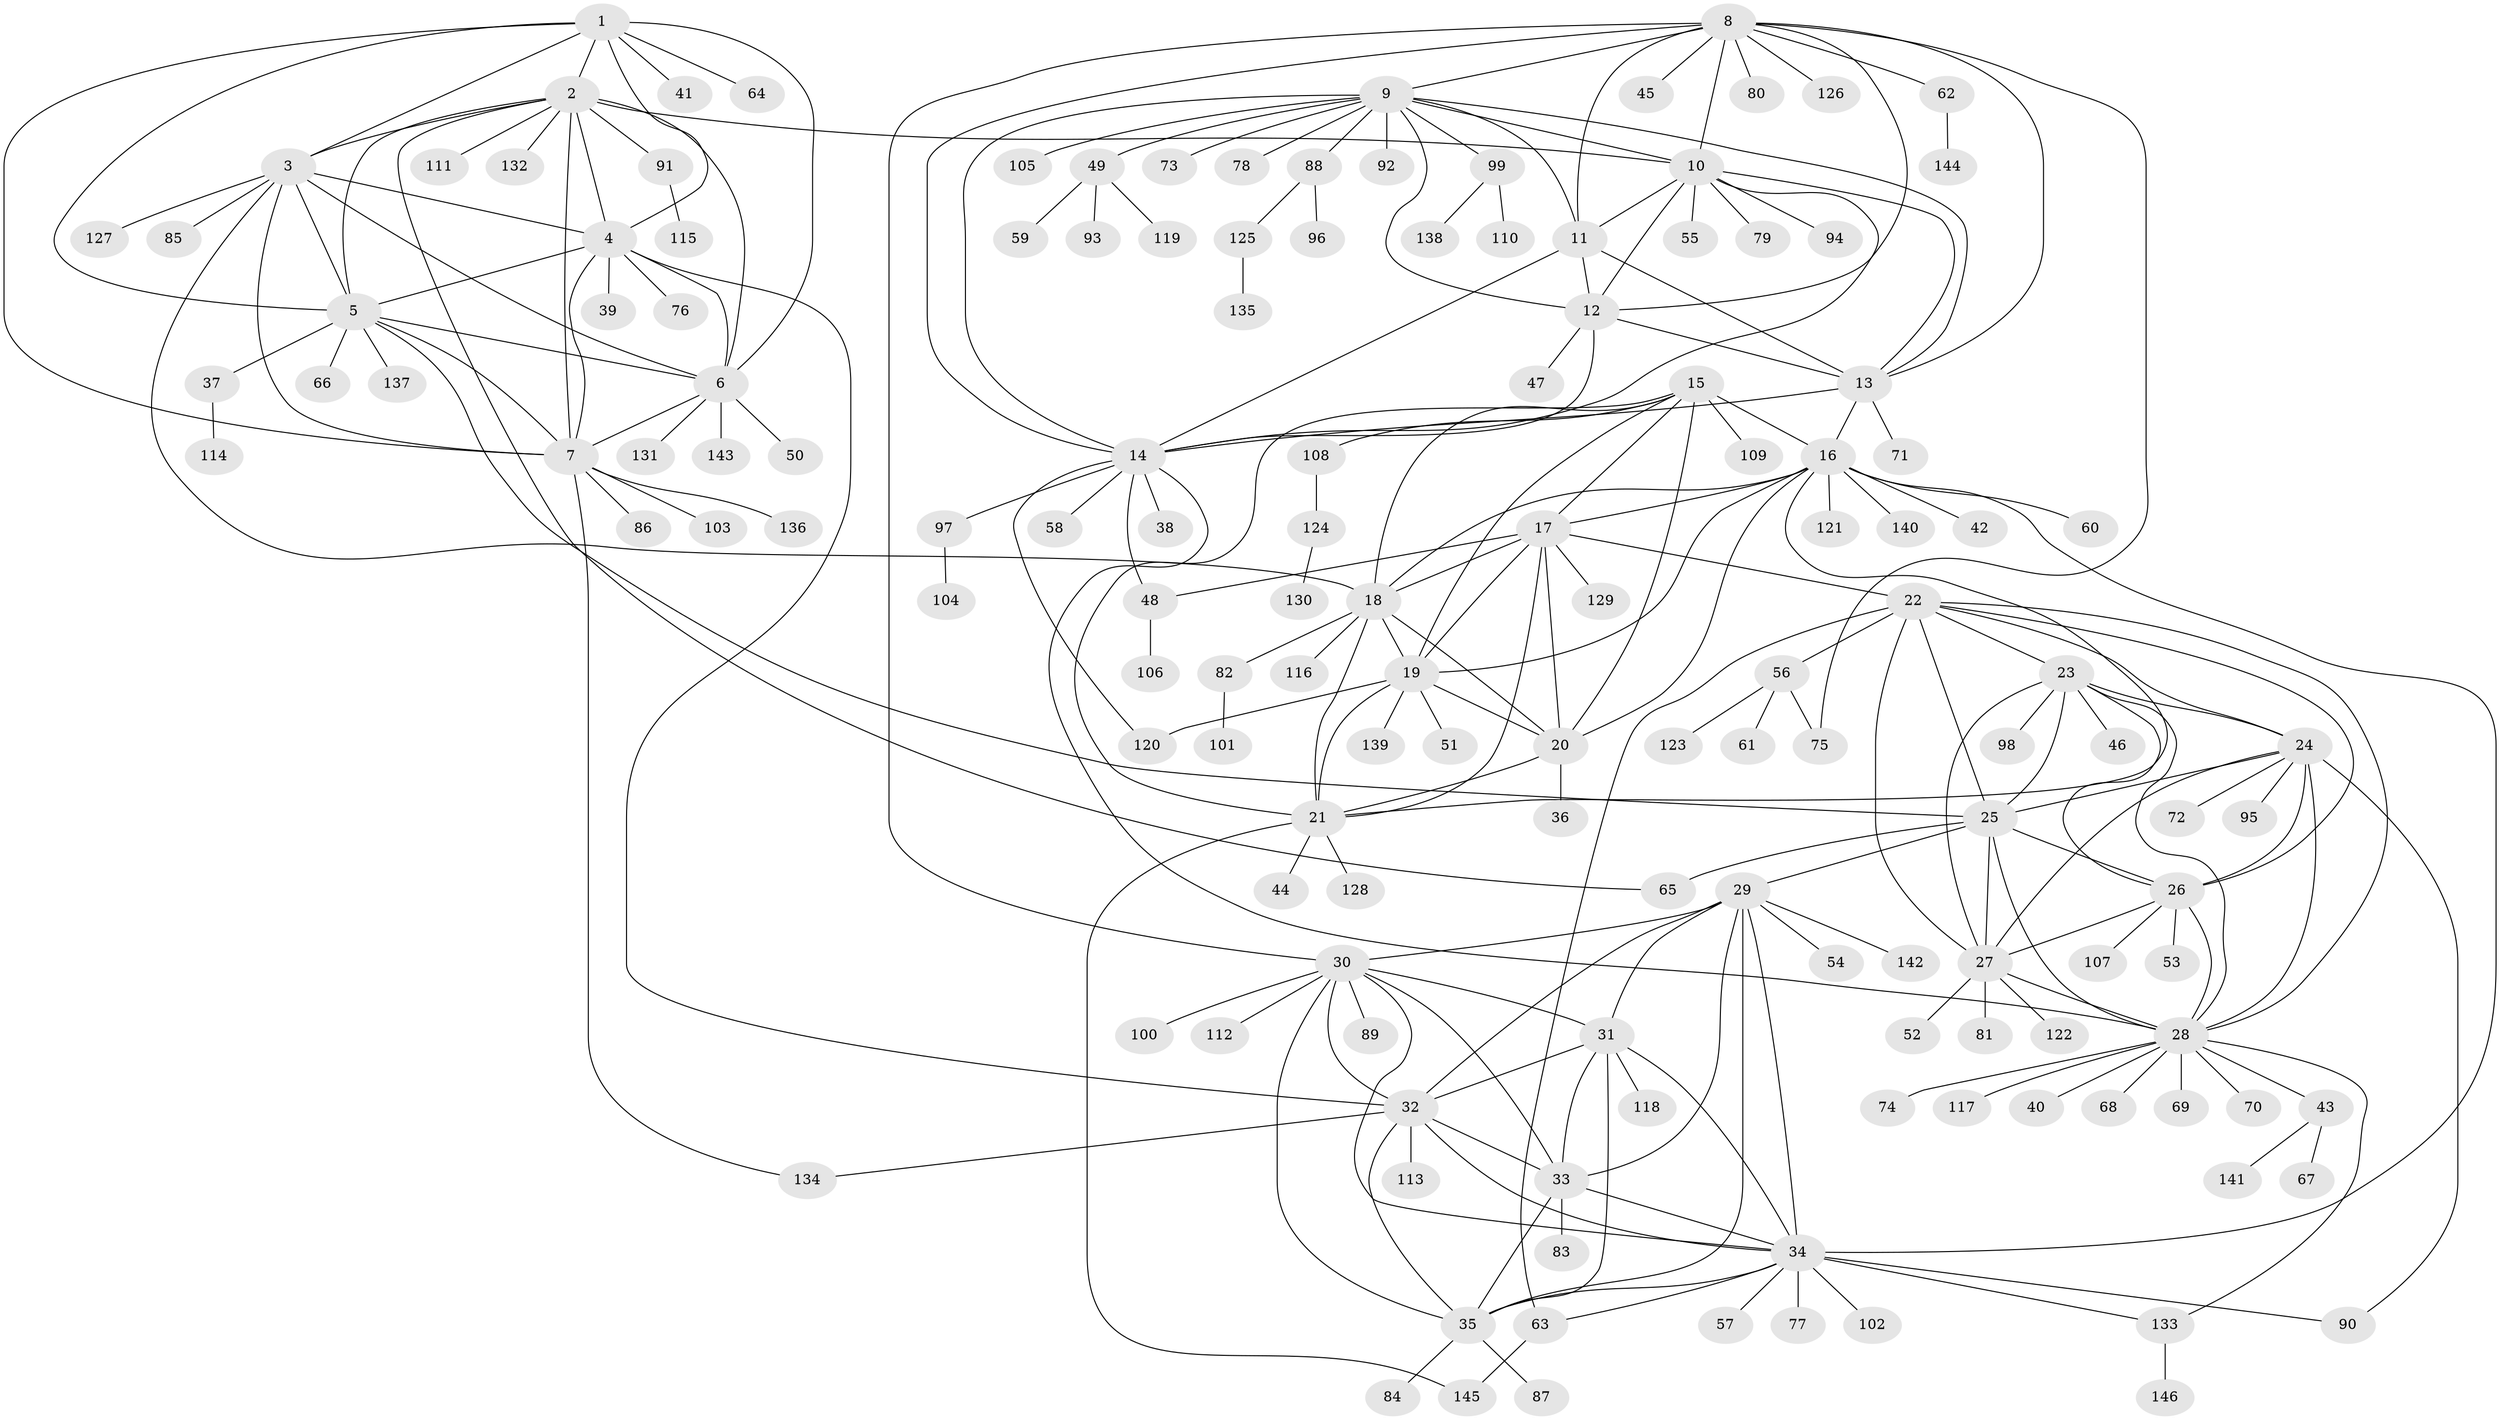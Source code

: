 // coarse degree distribution, {7: 0.034482758620689655, 10: 0.022988505747126436, 8: 0.05747126436781609, 9: 0.022988505747126436, 12: 0.022988505747126436, 5: 0.011494252873563218, 4: 0.011494252873563218, 6: 0.06896551724137931, 3: 0.022988505747126436, 15: 0.011494252873563218, 1: 0.632183908045977, 2: 0.08045977011494253}
// Generated by graph-tools (version 1.1) at 2025/19/03/04/25 18:19:38]
// undirected, 146 vertices, 235 edges
graph export_dot {
graph [start="1"]
  node [color=gray90,style=filled];
  1;
  2;
  3;
  4;
  5;
  6;
  7;
  8;
  9;
  10;
  11;
  12;
  13;
  14;
  15;
  16;
  17;
  18;
  19;
  20;
  21;
  22;
  23;
  24;
  25;
  26;
  27;
  28;
  29;
  30;
  31;
  32;
  33;
  34;
  35;
  36;
  37;
  38;
  39;
  40;
  41;
  42;
  43;
  44;
  45;
  46;
  47;
  48;
  49;
  50;
  51;
  52;
  53;
  54;
  55;
  56;
  57;
  58;
  59;
  60;
  61;
  62;
  63;
  64;
  65;
  66;
  67;
  68;
  69;
  70;
  71;
  72;
  73;
  74;
  75;
  76;
  77;
  78;
  79;
  80;
  81;
  82;
  83;
  84;
  85;
  86;
  87;
  88;
  89;
  90;
  91;
  92;
  93;
  94;
  95;
  96;
  97;
  98;
  99;
  100;
  101;
  102;
  103;
  104;
  105;
  106;
  107;
  108;
  109;
  110;
  111;
  112;
  113;
  114;
  115;
  116;
  117;
  118;
  119;
  120;
  121;
  122;
  123;
  124;
  125;
  126;
  127;
  128;
  129;
  130;
  131;
  132;
  133;
  134;
  135;
  136;
  137;
  138;
  139;
  140;
  141;
  142;
  143;
  144;
  145;
  146;
  1 -- 2;
  1 -- 3;
  1 -- 4;
  1 -- 5;
  1 -- 6;
  1 -- 7;
  1 -- 41;
  1 -- 64;
  2 -- 3;
  2 -- 4;
  2 -- 5;
  2 -- 6;
  2 -- 7;
  2 -- 10;
  2 -- 65;
  2 -- 91;
  2 -- 111;
  2 -- 132;
  3 -- 4;
  3 -- 5;
  3 -- 6;
  3 -- 7;
  3 -- 18;
  3 -- 85;
  3 -- 127;
  4 -- 5;
  4 -- 6;
  4 -- 7;
  4 -- 32;
  4 -- 39;
  4 -- 76;
  5 -- 6;
  5 -- 7;
  5 -- 25;
  5 -- 37;
  5 -- 66;
  5 -- 137;
  6 -- 7;
  6 -- 50;
  6 -- 131;
  6 -- 143;
  7 -- 86;
  7 -- 103;
  7 -- 134;
  7 -- 136;
  8 -- 9;
  8 -- 10;
  8 -- 11;
  8 -- 12;
  8 -- 13;
  8 -- 14;
  8 -- 30;
  8 -- 45;
  8 -- 62;
  8 -- 75;
  8 -- 80;
  8 -- 126;
  9 -- 10;
  9 -- 11;
  9 -- 12;
  9 -- 13;
  9 -- 14;
  9 -- 49;
  9 -- 73;
  9 -- 78;
  9 -- 88;
  9 -- 92;
  9 -- 99;
  9 -- 105;
  10 -- 11;
  10 -- 12;
  10 -- 13;
  10 -- 14;
  10 -- 55;
  10 -- 79;
  10 -- 94;
  11 -- 12;
  11 -- 13;
  11 -- 14;
  12 -- 13;
  12 -- 14;
  12 -- 47;
  13 -- 14;
  13 -- 16;
  13 -- 71;
  14 -- 28;
  14 -- 38;
  14 -- 48;
  14 -- 58;
  14 -- 97;
  14 -- 120;
  15 -- 16;
  15 -- 17;
  15 -- 18;
  15 -- 19;
  15 -- 20;
  15 -- 21;
  15 -- 108;
  15 -- 109;
  16 -- 17;
  16 -- 18;
  16 -- 19;
  16 -- 20;
  16 -- 21;
  16 -- 34;
  16 -- 42;
  16 -- 60;
  16 -- 121;
  16 -- 140;
  17 -- 18;
  17 -- 19;
  17 -- 20;
  17 -- 21;
  17 -- 22;
  17 -- 48;
  17 -- 129;
  18 -- 19;
  18 -- 20;
  18 -- 21;
  18 -- 82;
  18 -- 116;
  19 -- 20;
  19 -- 21;
  19 -- 51;
  19 -- 120;
  19 -- 139;
  20 -- 21;
  20 -- 36;
  21 -- 44;
  21 -- 128;
  21 -- 145;
  22 -- 23;
  22 -- 24;
  22 -- 25;
  22 -- 26;
  22 -- 27;
  22 -- 28;
  22 -- 56;
  22 -- 63;
  23 -- 24;
  23 -- 25;
  23 -- 26;
  23 -- 27;
  23 -- 28;
  23 -- 46;
  23 -- 98;
  24 -- 25;
  24 -- 26;
  24 -- 27;
  24 -- 28;
  24 -- 72;
  24 -- 90;
  24 -- 95;
  25 -- 26;
  25 -- 27;
  25 -- 28;
  25 -- 29;
  25 -- 65;
  26 -- 27;
  26 -- 28;
  26 -- 53;
  26 -- 107;
  27 -- 28;
  27 -- 52;
  27 -- 81;
  27 -- 122;
  28 -- 40;
  28 -- 43;
  28 -- 68;
  28 -- 69;
  28 -- 70;
  28 -- 74;
  28 -- 117;
  28 -- 133;
  29 -- 30;
  29 -- 31;
  29 -- 32;
  29 -- 33;
  29 -- 34;
  29 -- 35;
  29 -- 54;
  29 -- 142;
  30 -- 31;
  30 -- 32;
  30 -- 33;
  30 -- 34;
  30 -- 35;
  30 -- 89;
  30 -- 100;
  30 -- 112;
  31 -- 32;
  31 -- 33;
  31 -- 34;
  31 -- 35;
  31 -- 118;
  32 -- 33;
  32 -- 34;
  32 -- 35;
  32 -- 113;
  32 -- 134;
  33 -- 34;
  33 -- 35;
  33 -- 83;
  34 -- 35;
  34 -- 57;
  34 -- 63;
  34 -- 77;
  34 -- 90;
  34 -- 102;
  34 -- 133;
  35 -- 84;
  35 -- 87;
  37 -- 114;
  43 -- 67;
  43 -- 141;
  48 -- 106;
  49 -- 59;
  49 -- 93;
  49 -- 119;
  56 -- 61;
  56 -- 75;
  56 -- 123;
  62 -- 144;
  63 -- 145;
  82 -- 101;
  88 -- 96;
  88 -- 125;
  91 -- 115;
  97 -- 104;
  99 -- 110;
  99 -- 138;
  108 -- 124;
  124 -- 130;
  125 -- 135;
  133 -- 146;
}
